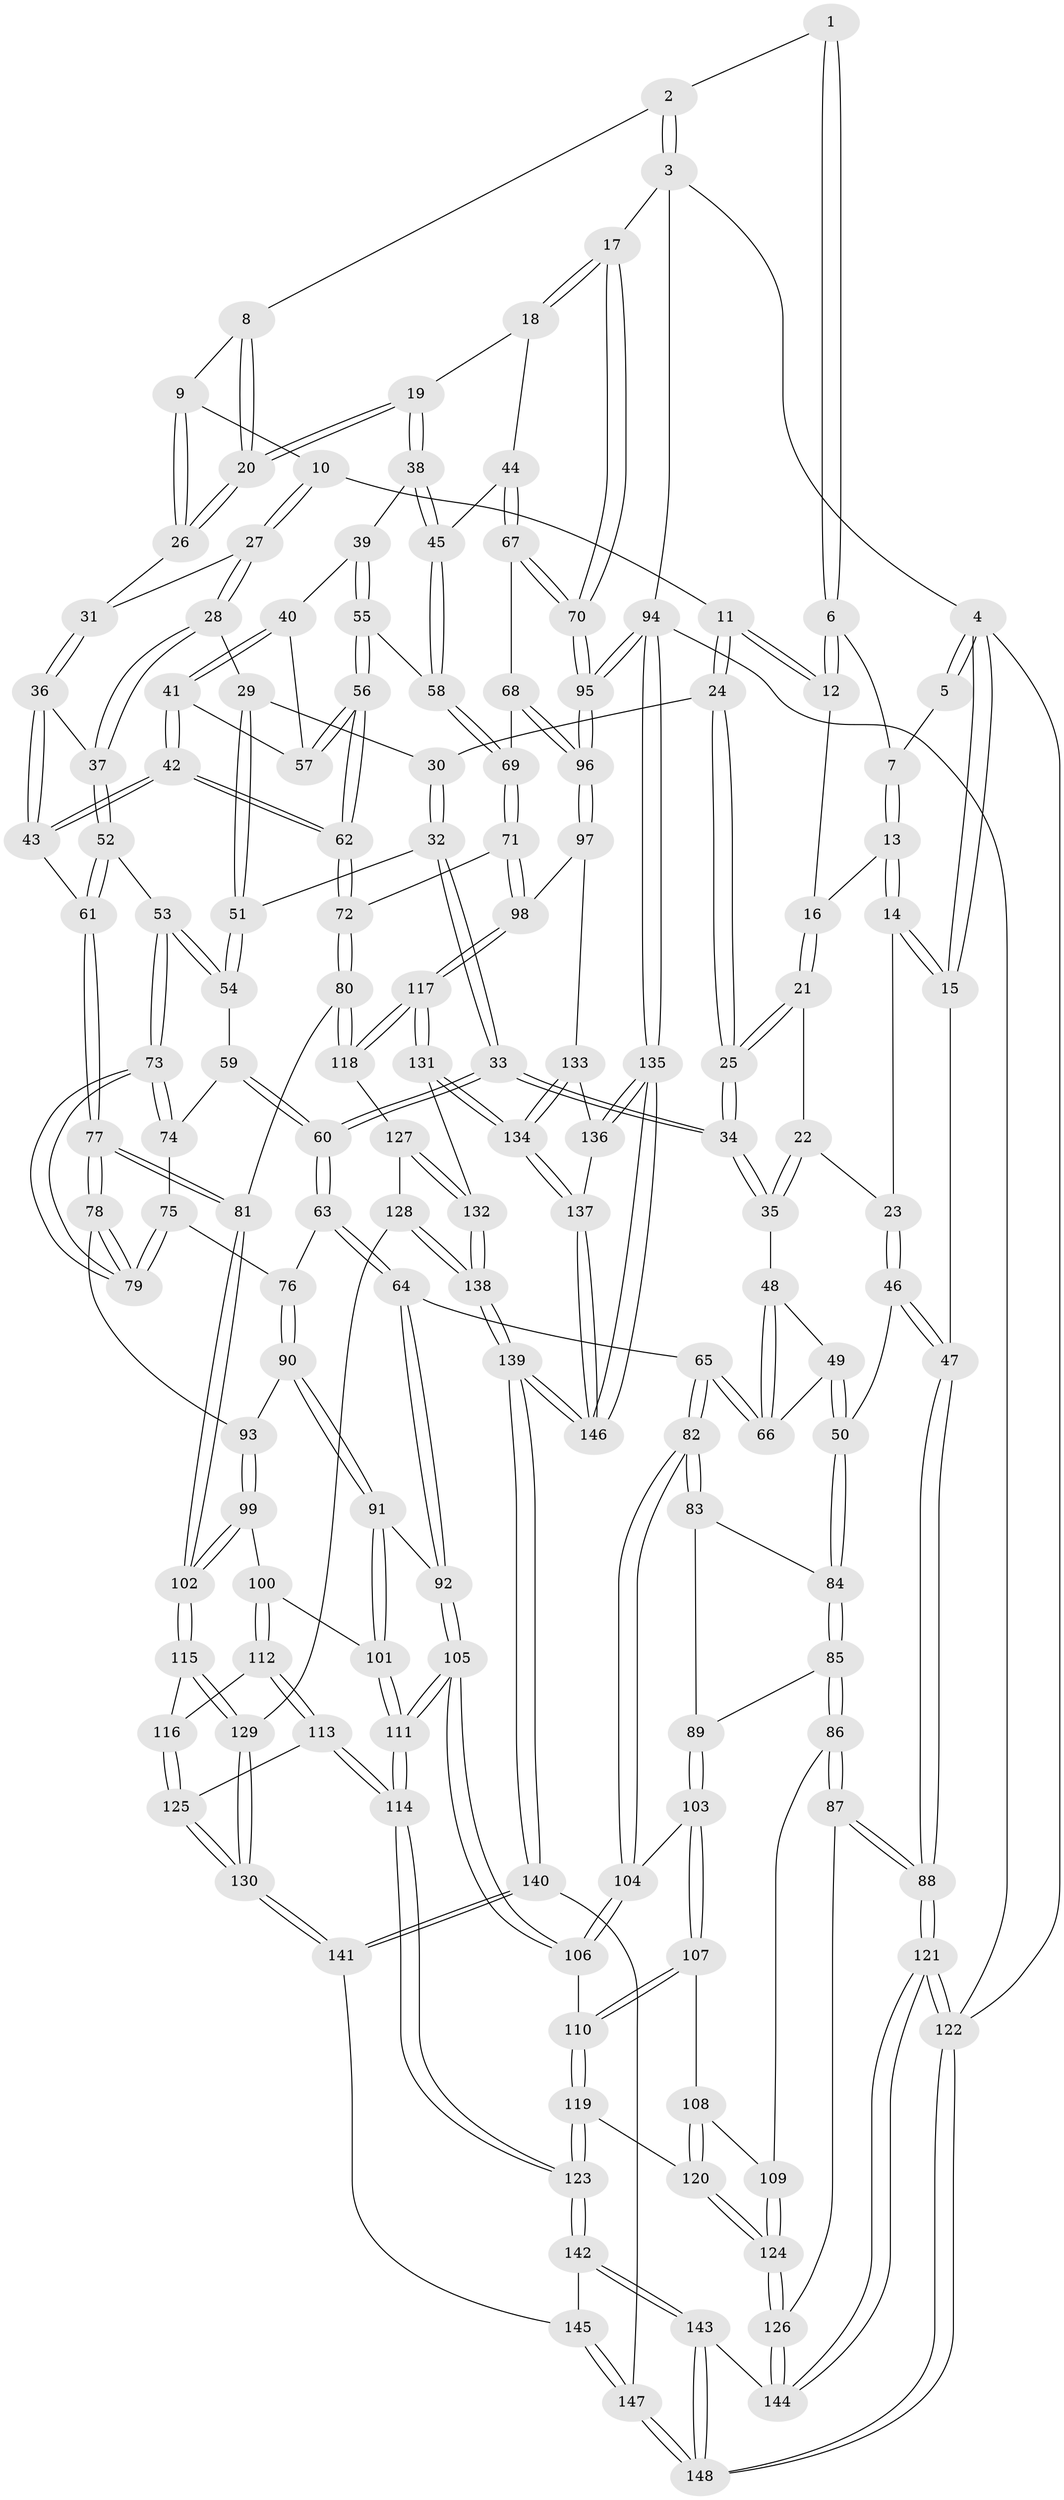 // Generated by graph-tools (version 1.1) at 2025/51/03/09/25 03:51:04]
// undirected, 148 vertices, 367 edges
graph export_dot {
graph [start="1"]
  node [color=gray90,style=filled];
  1 [pos="+0.45741835108295886+0"];
  2 [pos="+0.5705418838789579+0"];
  3 [pos="+1+0"];
  4 [pos="+0+0"];
  5 [pos="+0.12603655805429484+0"];
  6 [pos="+0.3635476463125+0.04774200757825486"];
  7 [pos="+0.1539171904052992+0"];
  8 [pos="+0.5645029193447046+0.013962022658560174"];
  9 [pos="+0.47421277383058585+0.14847114902148653"];
  10 [pos="+0.4691462148417858+0.15201257722522724"];
  11 [pos="+0.43902494140892884+0.15675138942399006"];
  12 [pos="+0.3646880238182646+0.1383418926040629"];
  13 [pos="+0.17118705428395437+0.06023454123231634"];
  14 [pos="+0.08021321030622548+0.16112130088427815"];
  15 [pos="+0+0.09846217449785"];
  16 [pos="+0.2957086231682414+0.15075969107210266"];
  17 [pos="+1+0"];
  18 [pos="+0.8624040000550712+0.15305120740616152"];
  19 [pos="+0.7862601331697405+0.2039992815155558"];
  20 [pos="+0.7773307066558128+0.20343968694079767"];
  21 [pos="+0.2905325929034454+0.16823757902037376"];
  22 [pos="+0.21222587563008663+0.2849683164273799"];
  23 [pos="+0.10523919036584227+0.27592641027768755"];
  24 [pos="+0.3956234596518723+0.2961733727434289"];
  25 [pos="+0.3418711126296691+0.3148169152755474"];
  26 [pos="+0.6743111774576198+0.2500534860602121"];
  27 [pos="+0.5181118264491011+0.2982816200471047"];
  28 [pos="+0.5027316185985301+0.33293294890693204"];
  29 [pos="+0.4691184261501724+0.33410213324910454"];
  30 [pos="+0.41549409896572376+0.3145823827163163"];
  31 [pos="+0.644098784075259+0.2863380066622146"];
  32 [pos="+0.40173335129246607+0.38125239153692064"];
  33 [pos="+0.33654903410614023+0.40662243865081793"];
  34 [pos="+0.3019950916405053+0.3649583481756302"];
  35 [pos="+0.26402108510006767+0.360443156047429"];
  36 [pos="+0.634223218537995+0.3491988518893001"];
  37 [pos="+0.511193608697981+0.35513445229608165"];
  38 [pos="+0.7930818381374848+0.2580716118498156"];
  39 [pos="+0.7914636920463628+0.28844041955921224"];
  40 [pos="+0.754416016178607+0.34399258457282145"];
  41 [pos="+0.6895306996111564+0.3963726429596901"];
  42 [pos="+0.6537062375125866+0.41761851618021484"];
  43 [pos="+0.637381924036261+0.4076325650221205"];
  44 [pos="+0.9576006394467091+0.385393396455874"];
  45 [pos="+0.9385755875571612+0.38888923012185866"];
  46 [pos="+0.02493320155024854+0.4016972849567997"];
  47 [pos="+0+0.41369970521158456"];
  48 [pos="+0.2594664201262493+0.365434186665859"];
  49 [pos="+0.10900986809948865+0.41315664652991685"];
  50 [pos="+0.028615115328555485+0.4046843998362624"];
  51 [pos="+0.4274425198738174+0.38766148880004886"];
  52 [pos="+0.5159580357657036+0.38558938911502333"];
  53 [pos="+0.48272874508264685+0.4286658729152155"];
  54 [pos="+0.4403872716507294+0.40843130656934656"];
  55 [pos="+0.825525638670929+0.40097232538493655"];
  56 [pos="+0.76068242675844+0.5190138051395636"];
  57 [pos="+0.7446643359005221+0.4062780151121718"];
  58 [pos="+0.8942992778683304+0.4181169197761167"];
  59 [pos="+0.3987113303087105+0.4398346501943774"];
  60 [pos="+0.3402920284388253+0.42027747339463434"];
  61 [pos="+0.5935935524051803+0.425226446351103"];
  62 [pos="+0.7487050781303116+0.5529840772811372"];
  63 [pos="+0.32580680816413354+0.49597600871168773"];
  64 [pos="+0.252787127213169+0.5354609740252746"];
  65 [pos="+0.23815800074762697+0.5340161956005671"];
  66 [pos="+0.22036372270080903+0.47178745006017686"];
  67 [pos="+0.9834505805670659+0.38886792853994656"];
  68 [pos="+0.9444726276652032+0.5237747719096251"];
  69 [pos="+0.8974179304286167+0.5109968064679484"];
  70 [pos="+1+0.3226738986812093"];
  71 [pos="+0.762373321002126+0.5563065070899839"];
  72 [pos="+0.7488773934984174+0.5544530660367581"];
  73 [pos="+0.4763560204928836+0.502820239534863"];
  74 [pos="+0.40267845882254794+0.4441350250087015"];
  75 [pos="+0.38488926748295726+0.5176979189760595"];
  76 [pos="+0.3691233838846715+0.5209804996730146"];
  77 [pos="+0.5372180167735997+0.5536580653582529"];
  78 [pos="+0.48906741087231126+0.5201058679029131"];
  79 [pos="+0.4773495835757131+0.5073774443430898"];
  80 [pos="+0.6865797190109336+0.6194033522703934"];
  81 [pos="+0.5728590639656755+0.6170915198785065"];
  82 [pos="+0.19940102788345443+0.5591597273635567"];
  83 [pos="+0.08785008543570817+0.4745287569401263"];
  84 [pos="+0.0327538315318152+0.4126228960649166"];
  85 [pos="+0.052824389519985596+0.5828892065454451"];
  86 [pos="+0.0008852757168351838+0.6535325254478765"];
  87 [pos="+0+0.6618833496517817"];
  88 [pos="+0+0.6733029632784938"];
  89 [pos="+0.10435209968855655+0.5800744086390415"];
  90 [pos="+0.37008833635458654+0.53015558517584"];
  91 [pos="+0.34393184923688996+0.622176845676422"];
  92 [pos="+0.29434872920203636+0.5918734087951393"];
  93 [pos="+0.40589171905024385+0.5848747545200242"];
  94 [pos="+1+1"];
  95 [pos="+1+0.6669204896761237"];
  96 [pos="+1+0.6680375965894293"];
  97 [pos="+1+0.6870772751961857"];
  98 [pos="+0.9342344196967968+0.6825050556859138"];
  99 [pos="+0.39730067998340296+0.6294644453819165"];
  100 [pos="+0.3799653427633187+0.6372823531935765"];
  101 [pos="+0.35196358237249503+0.6332962493135078"];
  102 [pos="+0.548410553715881+0.643942094036429"];
  103 [pos="+0.12505838577212133+0.587791180243872"];
  104 [pos="+0.18709859666617232+0.5811668949204032"];
  105 [pos="+0.24708671536369736+0.6855676975216882"];
  106 [pos="+0.18860676106433585+0.6092642796105698"];
  107 [pos="+0.08349936955247776+0.6615219613241091"];
  108 [pos="+0.06748060661122872+0.6641907097414295"];
  109 [pos="+0.03692174073347105+0.6621208099460807"];
  110 [pos="+0.13940580831124535+0.6757653854347925"];
  111 [pos="+0.2690517588135619+0.7477336807099517"];
  112 [pos="+0.399910609588347+0.7077754985642077"];
  113 [pos="+0.27037522881437803+0.788463505389134"];
  114 [pos="+0.26542787940792506+0.788454942846354"];
  115 [pos="+0.5159035409757403+0.7250138993637417"];
  116 [pos="+0.4076947577318176+0.7110204819776252"];
  117 [pos="+0.782988280659256+0.7796910497324562"];
  118 [pos="+0.7229957612270163+0.7234207392752183"];
  119 [pos="+0.17974493879219142+0.7966654139856517"];
  120 [pos="+0.14330063962691147+0.8091865296464936"];
  121 [pos="+0+0.9371622372176811"];
  122 [pos="+0+1"];
  123 [pos="+0.25221172207403236+0.7998995082943685"];
  124 [pos="+0.12311613340576734+0.8188772616422255"];
  125 [pos="+0.40080489463215635+0.8200153393098181"];
  126 [pos="+0.11142787400148181+0.8261420341329654"];
  127 [pos="+0.6383775018962348+0.8026989166027049"];
  128 [pos="+0.5762922883370404+0.8190002584268092"];
  129 [pos="+0.5146302280369728+0.7714068656613472"];
  130 [pos="+0.4401484910356227+0.8354292275380075"];
  131 [pos="+0.797441971853151+0.842831681637375"];
  132 [pos="+0.6959703344750874+0.8932092906809826"];
  133 [pos="+0.9575325965997532+0.810890632676788"];
  134 [pos="+0.815799198760971+0.8603846159536312"];
  135 [pos="+1+1"];
  136 [pos="+0.9583096394286218+0.8263339650561861"];
  137 [pos="+0.9046513717201734+1"];
  138 [pos="+0.6014830234097637+1"];
  139 [pos="+0.5457503647467659+1"];
  140 [pos="+0.5184401674719787+1"];
  141 [pos="+0.444455053919124+0.9073276987754129"];
  142 [pos="+0.26686930994189795+0.8858038886969362"];
  143 [pos="+0.1318508483063344+0.986094684818888"];
  144 [pos="+0.09632327820128873+0.8411248537953397"];
  145 [pos="+0.2699177668761467+0.8913516134417216"];
  146 [pos="+0.97887606535753+1"];
  147 [pos="+0.37423957448590445+1"];
  148 [pos="+0.08028138991820431+1"];
  1 -- 2;
  1 -- 6;
  1 -- 6;
  2 -- 3;
  2 -- 3;
  2 -- 8;
  3 -- 4;
  3 -- 17;
  3 -- 94;
  4 -- 5;
  4 -- 5;
  4 -- 15;
  4 -- 15;
  4 -- 122;
  5 -- 7;
  6 -- 7;
  6 -- 12;
  6 -- 12;
  7 -- 13;
  7 -- 13;
  8 -- 9;
  8 -- 20;
  8 -- 20;
  9 -- 10;
  9 -- 26;
  9 -- 26;
  10 -- 11;
  10 -- 27;
  10 -- 27;
  11 -- 12;
  11 -- 12;
  11 -- 24;
  11 -- 24;
  12 -- 16;
  13 -- 14;
  13 -- 14;
  13 -- 16;
  14 -- 15;
  14 -- 15;
  14 -- 23;
  15 -- 47;
  16 -- 21;
  16 -- 21;
  17 -- 18;
  17 -- 18;
  17 -- 70;
  17 -- 70;
  18 -- 19;
  18 -- 44;
  19 -- 20;
  19 -- 20;
  19 -- 38;
  19 -- 38;
  20 -- 26;
  20 -- 26;
  21 -- 22;
  21 -- 25;
  21 -- 25;
  22 -- 23;
  22 -- 35;
  22 -- 35;
  23 -- 46;
  23 -- 46;
  24 -- 25;
  24 -- 25;
  24 -- 30;
  25 -- 34;
  25 -- 34;
  26 -- 31;
  27 -- 28;
  27 -- 28;
  27 -- 31;
  28 -- 29;
  28 -- 37;
  28 -- 37;
  29 -- 30;
  29 -- 51;
  29 -- 51;
  30 -- 32;
  30 -- 32;
  31 -- 36;
  31 -- 36;
  32 -- 33;
  32 -- 33;
  32 -- 51;
  33 -- 34;
  33 -- 34;
  33 -- 60;
  33 -- 60;
  34 -- 35;
  34 -- 35;
  35 -- 48;
  36 -- 37;
  36 -- 43;
  36 -- 43;
  37 -- 52;
  37 -- 52;
  38 -- 39;
  38 -- 45;
  38 -- 45;
  39 -- 40;
  39 -- 55;
  39 -- 55;
  40 -- 41;
  40 -- 41;
  40 -- 57;
  41 -- 42;
  41 -- 42;
  41 -- 57;
  42 -- 43;
  42 -- 43;
  42 -- 62;
  42 -- 62;
  43 -- 61;
  44 -- 45;
  44 -- 67;
  44 -- 67;
  45 -- 58;
  45 -- 58;
  46 -- 47;
  46 -- 47;
  46 -- 50;
  47 -- 88;
  47 -- 88;
  48 -- 49;
  48 -- 66;
  48 -- 66;
  49 -- 50;
  49 -- 50;
  49 -- 66;
  50 -- 84;
  50 -- 84;
  51 -- 54;
  51 -- 54;
  52 -- 53;
  52 -- 61;
  52 -- 61;
  53 -- 54;
  53 -- 54;
  53 -- 73;
  53 -- 73;
  54 -- 59;
  55 -- 56;
  55 -- 56;
  55 -- 58;
  56 -- 57;
  56 -- 57;
  56 -- 62;
  56 -- 62;
  58 -- 69;
  58 -- 69;
  59 -- 60;
  59 -- 60;
  59 -- 74;
  60 -- 63;
  60 -- 63;
  61 -- 77;
  61 -- 77;
  62 -- 72;
  62 -- 72;
  63 -- 64;
  63 -- 64;
  63 -- 76;
  64 -- 65;
  64 -- 92;
  64 -- 92;
  65 -- 66;
  65 -- 66;
  65 -- 82;
  65 -- 82;
  67 -- 68;
  67 -- 70;
  67 -- 70;
  68 -- 69;
  68 -- 96;
  68 -- 96;
  69 -- 71;
  69 -- 71;
  70 -- 95;
  70 -- 95;
  71 -- 72;
  71 -- 98;
  71 -- 98;
  72 -- 80;
  72 -- 80;
  73 -- 74;
  73 -- 74;
  73 -- 79;
  73 -- 79;
  74 -- 75;
  75 -- 76;
  75 -- 79;
  75 -- 79;
  76 -- 90;
  76 -- 90;
  77 -- 78;
  77 -- 78;
  77 -- 81;
  77 -- 81;
  78 -- 79;
  78 -- 79;
  78 -- 93;
  80 -- 81;
  80 -- 118;
  80 -- 118;
  81 -- 102;
  81 -- 102;
  82 -- 83;
  82 -- 83;
  82 -- 104;
  82 -- 104;
  83 -- 84;
  83 -- 89;
  84 -- 85;
  84 -- 85;
  85 -- 86;
  85 -- 86;
  85 -- 89;
  86 -- 87;
  86 -- 87;
  86 -- 109;
  87 -- 88;
  87 -- 88;
  87 -- 126;
  88 -- 121;
  88 -- 121;
  89 -- 103;
  89 -- 103;
  90 -- 91;
  90 -- 91;
  90 -- 93;
  91 -- 92;
  91 -- 101;
  91 -- 101;
  92 -- 105;
  92 -- 105;
  93 -- 99;
  93 -- 99;
  94 -- 95;
  94 -- 95;
  94 -- 135;
  94 -- 135;
  94 -- 122;
  95 -- 96;
  95 -- 96;
  96 -- 97;
  96 -- 97;
  97 -- 98;
  97 -- 133;
  98 -- 117;
  98 -- 117;
  99 -- 100;
  99 -- 102;
  99 -- 102;
  100 -- 101;
  100 -- 112;
  100 -- 112;
  101 -- 111;
  101 -- 111;
  102 -- 115;
  102 -- 115;
  103 -- 104;
  103 -- 107;
  103 -- 107;
  104 -- 106;
  104 -- 106;
  105 -- 106;
  105 -- 106;
  105 -- 111;
  105 -- 111;
  106 -- 110;
  107 -- 108;
  107 -- 110;
  107 -- 110;
  108 -- 109;
  108 -- 120;
  108 -- 120;
  109 -- 124;
  109 -- 124;
  110 -- 119;
  110 -- 119;
  111 -- 114;
  111 -- 114;
  112 -- 113;
  112 -- 113;
  112 -- 116;
  113 -- 114;
  113 -- 114;
  113 -- 125;
  114 -- 123;
  114 -- 123;
  115 -- 116;
  115 -- 129;
  115 -- 129;
  116 -- 125;
  116 -- 125;
  117 -- 118;
  117 -- 118;
  117 -- 131;
  117 -- 131;
  118 -- 127;
  119 -- 120;
  119 -- 123;
  119 -- 123;
  120 -- 124;
  120 -- 124;
  121 -- 122;
  121 -- 122;
  121 -- 144;
  121 -- 144;
  122 -- 148;
  122 -- 148;
  123 -- 142;
  123 -- 142;
  124 -- 126;
  124 -- 126;
  125 -- 130;
  125 -- 130;
  126 -- 144;
  126 -- 144;
  127 -- 128;
  127 -- 132;
  127 -- 132;
  128 -- 129;
  128 -- 138;
  128 -- 138;
  129 -- 130;
  129 -- 130;
  130 -- 141;
  130 -- 141;
  131 -- 132;
  131 -- 134;
  131 -- 134;
  132 -- 138;
  132 -- 138;
  133 -- 134;
  133 -- 134;
  133 -- 136;
  134 -- 137;
  134 -- 137;
  135 -- 136;
  135 -- 136;
  135 -- 146;
  135 -- 146;
  136 -- 137;
  137 -- 146;
  137 -- 146;
  138 -- 139;
  138 -- 139;
  139 -- 140;
  139 -- 140;
  139 -- 146;
  139 -- 146;
  140 -- 141;
  140 -- 141;
  140 -- 147;
  141 -- 145;
  142 -- 143;
  142 -- 143;
  142 -- 145;
  143 -- 144;
  143 -- 148;
  143 -- 148;
  145 -- 147;
  145 -- 147;
  147 -- 148;
  147 -- 148;
}
